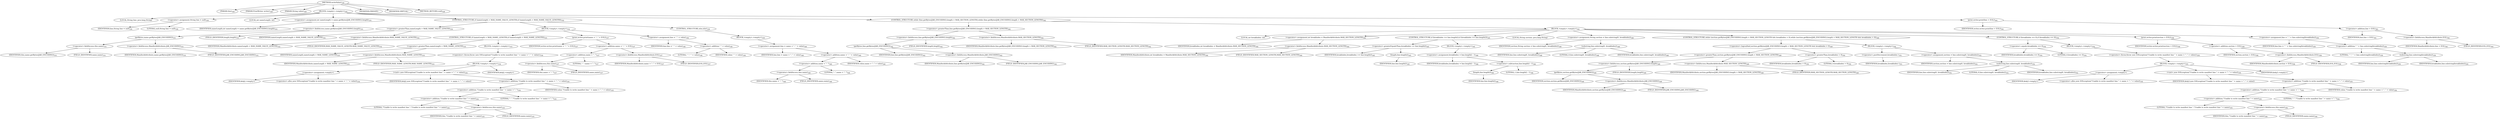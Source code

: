 digraph "writeValue" {  
"634" [label = <(METHOD,writeValue)<SUB>328</SUB>> ]
"635" [label = <(PARAM,this)<SUB>328</SUB>> ]
"636" [label = <(PARAM,PrintWriter writer)<SUB>328</SUB>> ]
"637" [label = <(PARAM,String value)<SUB>328</SUB>> ]
"638" [label = <(BLOCK,&lt;empty&gt;,&lt;empty&gt;)<SUB>329</SUB>> ]
"639" [label = <(LOCAL,String line: java.lang.String)> ]
"640" [label = <(&lt;operator&gt;.assignment,String line = null)<SUB>330</SUB>> ]
"641" [label = <(IDENTIFIER,line,String line = null)<SUB>330</SUB>> ]
"642" [label = <(LITERAL,null,String line = null)<SUB>330</SUB>> ]
"643" [label = <(LOCAL,int nameLength: int)> ]
"644" [label = <(&lt;operator&gt;.assignment,int nameLength = name.getBytes(JAR_ENCODING).length)<SUB>331</SUB>> ]
"645" [label = <(IDENTIFIER,nameLength,int nameLength = name.getBytes(JAR_ENCODING).length)<SUB>331</SUB>> ]
"646" [label = <(&lt;operator&gt;.fieldAccess,name.getBytes(JAR_ENCODING).length)<SUB>331</SUB>> ]
"647" [label = <(getBytes,name.getBytes(JAR_ENCODING))<SUB>331</SUB>> ]
"648" [label = <(&lt;operator&gt;.fieldAccess,this.name)<SUB>331</SUB>> ]
"649" [label = <(IDENTIFIER,this,name.getBytes(JAR_ENCODING))<SUB>331</SUB>> ]
"650" [label = <(FIELD_IDENTIFIER,name,name)<SUB>331</SUB>> ]
"651" [label = <(&lt;operator&gt;.fieldAccess,Manifest$Attribute.JAR_ENCODING)<SUB>331</SUB>> ]
"652" [label = <(IDENTIFIER,Manifest$Attribute,name.getBytes(JAR_ENCODING))<SUB>331</SUB>> ]
"653" [label = <(FIELD_IDENTIFIER,JAR_ENCODING,JAR_ENCODING)<SUB>331</SUB>> ]
"654" [label = <(FIELD_IDENTIFIER,length,length)<SUB>331</SUB>> ]
"655" [label = <(CONTROL_STRUCTURE,if (nameLength &gt; MAX_NAME_VALUE_LENGTH),if (nameLength &gt; MAX_NAME_VALUE_LENGTH))<SUB>332</SUB>> ]
"656" [label = <(&lt;operator&gt;.greaterThan,nameLength &gt; MAX_NAME_VALUE_LENGTH)<SUB>332</SUB>> ]
"657" [label = <(IDENTIFIER,nameLength,nameLength &gt; MAX_NAME_VALUE_LENGTH)<SUB>332</SUB>> ]
"658" [label = <(&lt;operator&gt;.fieldAccess,Manifest$Attribute.MAX_NAME_VALUE_LENGTH)<SUB>332</SUB>> ]
"659" [label = <(IDENTIFIER,Manifest$Attribute,nameLength &gt; MAX_NAME_VALUE_LENGTH)<SUB>332</SUB>> ]
"660" [label = <(FIELD_IDENTIFIER,MAX_NAME_VALUE_LENGTH,MAX_NAME_VALUE_LENGTH)<SUB>332</SUB>> ]
"661" [label = <(BLOCK,&lt;empty&gt;,&lt;empty&gt;)<SUB>332</SUB>> ]
"662" [label = <(CONTROL_STRUCTURE,if (nameLength &gt; MAX_NAME_LENGTH),if (nameLength &gt; MAX_NAME_LENGTH))<SUB>333</SUB>> ]
"663" [label = <(&lt;operator&gt;.greaterThan,nameLength &gt; MAX_NAME_LENGTH)<SUB>333</SUB>> ]
"664" [label = <(IDENTIFIER,nameLength,nameLength &gt; MAX_NAME_LENGTH)<SUB>333</SUB>> ]
"665" [label = <(&lt;operator&gt;.fieldAccess,Manifest$Attribute.MAX_NAME_LENGTH)<SUB>333</SUB>> ]
"666" [label = <(IDENTIFIER,Manifest$Attribute,nameLength &gt; MAX_NAME_LENGTH)<SUB>333</SUB>> ]
"667" [label = <(FIELD_IDENTIFIER,MAX_NAME_LENGTH,MAX_NAME_LENGTH)<SUB>333</SUB>> ]
"668" [label = <(BLOCK,&lt;empty&gt;,&lt;empty&gt;)<SUB>333</SUB>> ]
"669" [label = <(&lt;operator&gt;.throw,throw new IOException(&quot;Unable to write manifest line &quot; + name + &quot;: &quot; + value);)<SUB>334</SUB>> ]
"670" [label = <(BLOCK,&lt;empty&gt;,&lt;empty&gt;)<SUB>334</SUB>> ]
"671" [label = <(&lt;operator&gt;.assignment,&lt;empty&gt;)> ]
"672" [label = <(IDENTIFIER,$obj2,&lt;empty&gt;)> ]
"673" [label = <(&lt;operator&gt;.alloc,new IOException(&quot;Unable to write manifest line &quot; + name + &quot;: &quot; + value))<SUB>334</SUB>> ]
"674" [label = <(&lt;init&gt;,new IOException(&quot;Unable to write manifest line &quot; + name + &quot;: &quot; + value))<SUB>334</SUB>> ]
"675" [label = <(IDENTIFIER,$obj2,new IOException(&quot;Unable to write manifest line &quot; + name + &quot;: &quot; + value))> ]
"676" [label = <(&lt;operator&gt;.addition,&quot;Unable to write manifest line &quot; + name + &quot;: &quot; + value)<SUB>334</SUB>> ]
"677" [label = <(&lt;operator&gt;.addition,&quot;Unable to write manifest line &quot; + name + &quot;: &quot;)<SUB>334</SUB>> ]
"678" [label = <(&lt;operator&gt;.addition,&quot;Unable to write manifest line &quot; + name)<SUB>334</SUB>> ]
"679" [label = <(LITERAL,&quot;Unable to write manifest line &quot;,&quot;Unable to write manifest line &quot; + name)<SUB>334</SUB>> ]
"680" [label = <(&lt;operator&gt;.fieldAccess,this.name)<SUB>335</SUB>> ]
"681" [label = <(IDENTIFIER,this,&quot;Unable to write manifest line &quot; + name)<SUB>335</SUB>> ]
"682" [label = <(FIELD_IDENTIFIER,name,name)<SUB>335</SUB>> ]
"683" [label = <(LITERAL,&quot;: &quot;,&quot;Unable to write manifest line &quot; + name + &quot;: &quot;)<SUB>335</SUB>> ]
"684" [label = <(IDENTIFIER,value,&quot;Unable to write manifest line &quot; + name + &quot;: &quot; + value)<SUB>335</SUB>> ]
"685" [label = <(IDENTIFIER,$obj2,&lt;empty&gt;)> ]
"686" [label = <(print,writer.print(name + &quot;: &quot; + EOL))<SUB>337</SUB>> ]
"687" [label = <(IDENTIFIER,writer,writer.print(name + &quot;: &quot; + EOL))<SUB>337</SUB>> ]
"688" [label = <(&lt;operator&gt;.addition,name + &quot;: &quot; + EOL)<SUB>337</SUB>> ]
"689" [label = <(&lt;operator&gt;.addition,name + &quot;: &quot;)<SUB>337</SUB>> ]
"690" [label = <(&lt;operator&gt;.fieldAccess,this.name)<SUB>337</SUB>> ]
"691" [label = <(IDENTIFIER,this,name + &quot;: &quot;)<SUB>337</SUB>> ]
"692" [label = <(FIELD_IDENTIFIER,name,name)<SUB>337</SUB>> ]
"693" [label = <(LITERAL,&quot;: &quot;,name + &quot;: &quot;)<SUB>337</SUB>> ]
"694" [label = <(&lt;operator&gt;.fieldAccess,Manifest$Attribute.EOL)<SUB>337</SUB>> ]
"695" [label = <(IDENTIFIER,Manifest$Attribute,name + &quot;: &quot; + EOL)<SUB>337</SUB>> ]
"696" [label = <(FIELD_IDENTIFIER,EOL,EOL)<SUB>337</SUB>> ]
"697" [label = <(&lt;operator&gt;.assignment,line = &quot; &quot; + value)<SUB>338</SUB>> ]
"698" [label = <(IDENTIFIER,line,line = &quot; &quot; + value)<SUB>338</SUB>> ]
"699" [label = <(&lt;operator&gt;.addition,&quot; &quot; + value)<SUB>338</SUB>> ]
"700" [label = <(LITERAL,&quot; &quot;,&quot; &quot; + value)<SUB>338</SUB>> ]
"701" [label = <(IDENTIFIER,value,&quot; &quot; + value)<SUB>338</SUB>> ]
"702" [label = <(CONTROL_STRUCTURE,else,else)<SUB>339</SUB>> ]
"703" [label = <(BLOCK,&lt;empty&gt;,&lt;empty&gt;)<SUB>339</SUB>> ]
"704" [label = <(&lt;operator&gt;.assignment,line = name + &quot;: &quot; + value)<SUB>340</SUB>> ]
"705" [label = <(IDENTIFIER,line,line = name + &quot;: &quot; + value)<SUB>340</SUB>> ]
"706" [label = <(&lt;operator&gt;.addition,name + &quot;: &quot; + value)<SUB>340</SUB>> ]
"707" [label = <(&lt;operator&gt;.addition,name + &quot;: &quot;)<SUB>340</SUB>> ]
"708" [label = <(&lt;operator&gt;.fieldAccess,this.name)<SUB>340</SUB>> ]
"709" [label = <(IDENTIFIER,this,name + &quot;: &quot;)<SUB>340</SUB>> ]
"710" [label = <(FIELD_IDENTIFIER,name,name)<SUB>340</SUB>> ]
"711" [label = <(LITERAL,&quot;: &quot;,name + &quot;: &quot;)<SUB>340</SUB>> ]
"712" [label = <(IDENTIFIER,value,name + &quot;: &quot; + value)<SUB>340</SUB>> ]
"713" [label = <(CONTROL_STRUCTURE,while (line.getBytes(JAR_ENCODING).length &gt; MAX_SECTION_LENGTH),while (line.getBytes(JAR_ENCODING).length &gt; MAX_SECTION_LENGTH))<SUB>342</SUB>> ]
"714" [label = <(&lt;operator&gt;.greaterThan,line.getBytes(JAR_ENCODING).length &gt; MAX_SECTION_LENGTH)<SUB>342</SUB>> ]
"715" [label = <(&lt;operator&gt;.fieldAccess,line.getBytes(JAR_ENCODING).length)<SUB>342</SUB>> ]
"716" [label = <(getBytes,line.getBytes(JAR_ENCODING))<SUB>342</SUB>> ]
"717" [label = <(IDENTIFIER,line,line.getBytes(JAR_ENCODING))<SUB>342</SUB>> ]
"718" [label = <(&lt;operator&gt;.fieldAccess,Manifest$Attribute.JAR_ENCODING)<SUB>342</SUB>> ]
"719" [label = <(IDENTIFIER,Manifest$Attribute,line.getBytes(JAR_ENCODING))<SUB>342</SUB>> ]
"720" [label = <(FIELD_IDENTIFIER,JAR_ENCODING,JAR_ENCODING)<SUB>342</SUB>> ]
"721" [label = <(FIELD_IDENTIFIER,length,length)<SUB>342</SUB>> ]
"722" [label = <(&lt;operator&gt;.fieldAccess,Manifest$Attribute.MAX_SECTION_LENGTH)<SUB>342</SUB>> ]
"723" [label = <(IDENTIFIER,Manifest$Attribute,line.getBytes(JAR_ENCODING).length &gt; MAX_SECTION_LENGTH)<SUB>342</SUB>> ]
"724" [label = <(FIELD_IDENTIFIER,MAX_SECTION_LENGTH,MAX_SECTION_LENGTH)<SUB>342</SUB>> ]
"725" [label = <(BLOCK,&lt;empty&gt;,&lt;empty&gt;)<SUB>342</SUB>> ]
"726" [label = <(LOCAL,int breakIndex: int)> ]
"727" [label = <(&lt;operator&gt;.assignment,int breakIndex = Manifest$Attribute.MAX_SECTION_LENGTH)<SUB>344</SUB>> ]
"728" [label = <(IDENTIFIER,breakIndex,int breakIndex = Manifest$Attribute.MAX_SECTION_LENGTH)<SUB>344</SUB>> ]
"729" [label = <(&lt;operator&gt;.fieldAccess,Manifest$Attribute.MAX_SECTION_LENGTH)<SUB>344</SUB>> ]
"730" [label = <(IDENTIFIER,Manifest$Attribute,int breakIndex = Manifest$Attribute.MAX_SECTION_LENGTH)<SUB>344</SUB>> ]
"731" [label = <(FIELD_IDENTIFIER,MAX_SECTION_LENGTH,MAX_SECTION_LENGTH)<SUB>344</SUB>> ]
"732" [label = <(CONTROL_STRUCTURE,if (breakIndex &gt;= line.length()),if (breakIndex &gt;= line.length()))<SUB>345</SUB>> ]
"733" [label = <(&lt;operator&gt;.greaterEqualsThan,breakIndex &gt;= line.length())<SUB>345</SUB>> ]
"734" [label = <(IDENTIFIER,breakIndex,breakIndex &gt;= line.length())<SUB>345</SUB>> ]
"735" [label = <(length,line.length())<SUB>345</SUB>> ]
"736" [label = <(IDENTIFIER,line,line.length())<SUB>345</SUB>> ]
"737" [label = <(BLOCK,&lt;empty&gt;,&lt;empty&gt;)<SUB>345</SUB>> ]
"738" [label = <(&lt;operator&gt;.assignment,breakIndex = line.length() - 1)<SUB>346</SUB>> ]
"739" [label = <(IDENTIFIER,breakIndex,breakIndex = line.length() - 1)<SUB>346</SUB>> ]
"740" [label = <(&lt;operator&gt;.subtraction,line.length() - 1)<SUB>346</SUB>> ]
"741" [label = <(length,line.length())<SUB>346</SUB>> ]
"742" [label = <(IDENTIFIER,line,line.length())<SUB>346</SUB>> ]
"743" [label = <(LITERAL,1,line.length() - 1)<SUB>346</SUB>> ]
"744" [label = <(LOCAL,String section: java.lang.String)> ]
"745" [label = <(&lt;operator&gt;.assignment,String section = line.substring(0, breakIndex))<SUB>348</SUB>> ]
"746" [label = <(IDENTIFIER,section,String section = line.substring(0, breakIndex))<SUB>348</SUB>> ]
"747" [label = <(substring,line.substring(0, breakIndex))<SUB>348</SUB>> ]
"748" [label = <(IDENTIFIER,line,line.substring(0, breakIndex))<SUB>348</SUB>> ]
"749" [label = <(LITERAL,0,line.substring(0, breakIndex))<SUB>348</SUB>> ]
"750" [label = <(IDENTIFIER,breakIndex,line.substring(0, breakIndex))<SUB>348</SUB>> ]
"751" [label = <(CONTROL_STRUCTURE,while (section.getBytes(JAR_ENCODING).length &gt; MAX_SECTION_LENGTH &amp;&amp; breakIndex &gt; 0),while (section.getBytes(JAR_ENCODING).length &gt; MAX_SECTION_LENGTH &amp;&amp; breakIndex &gt; 0))<SUB>349</SUB>> ]
"752" [label = <(&lt;operator&gt;.logicalAnd,section.getBytes(JAR_ENCODING).length &gt; MAX_SECTION_LENGTH &amp;&amp; breakIndex &gt; 0)<SUB>349</SUB>> ]
"753" [label = <(&lt;operator&gt;.greaterThan,section.getBytes(JAR_ENCODING).length &gt; MAX_SECTION_LENGTH)<SUB>349</SUB>> ]
"754" [label = <(&lt;operator&gt;.fieldAccess,section.getBytes(JAR_ENCODING).length)<SUB>349</SUB>> ]
"755" [label = <(getBytes,section.getBytes(JAR_ENCODING))<SUB>349</SUB>> ]
"756" [label = <(IDENTIFIER,section,section.getBytes(JAR_ENCODING))<SUB>349</SUB>> ]
"757" [label = <(&lt;operator&gt;.fieldAccess,Manifest$Attribute.JAR_ENCODING)<SUB>349</SUB>> ]
"758" [label = <(IDENTIFIER,Manifest$Attribute,section.getBytes(JAR_ENCODING))<SUB>349</SUB>> ]
"759" [label = <(FIELD_IDENTIFIER,JAR_ENCODING,JAR_ENCODING)<SUB>349</SUB>> ]
"760" [label = <(FIELD_IDENTIFIER,length,length)<SUB>349</SUB>> ]
"761" [label = <(&lt;operator&gt;.fieldAccess,Manifest$Attribute.MAX_SECTION_LENGTH)<SUB>349</SUB>> ]
"762" [label = <(IDENTIFIER,Manifest$Attribute,section.getBytes(JAR_ENCODING).length &gt; MAX_SECTION_LENGTH)<SUB>349</SUB>> ]
"763" [label = <(FIELD_IDENTIFIER,MAX_SECTION_LENGTH,MAX_SECTION_LENGTH)<SUB>349</SUB>> ]
"764" [label = <(&lt;operator&gt;.greaterThan,breakIndex &gt; 0)<SUB>350</SUB>> ]
"765" [label = <(IDENTIFIER,breakIndex,breakIndex &gt; 0)<SUB>350</SUB>> ]
"766" [label = <(LITERAL,0,breakIndex &gt; 0)<SUB>350</SUB>> ]
"767" [label = <(BLOCK,&lt;empty&gt;,&lt;empty&gt;)<SUB>350</SUB>> ]
"768" [label = <(&lt;operator&gt;.postDecrement,breakIndex--)<SUB>351</SUB>> ]
"769" [label = <(IDENTIFIER,breakIndex,breakIndex--)<SUB>351</SUB>> ]
"770" [label = <(&lt;operator&gt;.assignment,section = line.substring(0, breakIndex))<SUB>352</SUB>> ]
"771" [label = <(IDENTIFIER,section,section = line.substring(0, breakIndex))<SUB>352</SUB>> ]
"772" [label = <(substring,line.substring(0, breakIndex))<SUB>352</SUB>> ]
"773" [label = <(IDENTIFIER,line,line.substring(0, breakIndex))<SUB>352</SUB>> ]
"774" [label = <(LITERAL,0,line.substring(0, breakIndex))<SUB>352</SUB>> ]
"775" [label = <(IDENTIFIER,breakIndex,line.substring(0, breakIndex))<SUB>352</SUB>> ]
"776" [label = <(CONTROL_STRUCTURE,if (breakIndex == 0),if (breakIndex == 0))<SUB>354</SUB>> ]
"777" [label = <(&lt;operator&gt;.equals,breakIndex == 0)<SUB>354</SUB>> ]
"778" [label = <(IDENTIFIER,breakIndex,breakIndex == 0)<SUB>354</SUB>> ]
"779" [label = <(LITERAL,0,breakIndex == 0)<SUB>354</SUB>> ]
"780" [label = <(BLOCK,&lt;empty&gt;,&lt;empty&gt;)<SUB>354</SUB>> ]
"781" [label = <(&lt;operator&gt;.throw,throw new IOException(&quot;Unable to write manifest line &quot; + name + &quot;: &quot; + value);)<SUB>355</SUB>> ]
"782" [label = <(BLOCK,&lt;empty&gt;,&lt;empty&gt;)<SUB>355</SUB>> ]
"783" [label = <(&lt;operator&gt;.assignment,&lt;empty&gt;)> ]
"784" [label = <(IDENTIFIER,$obj3,&lt;empty&gt;)> ]
"785" [label = <(&lt;operator&gt;.alloc,new IOException(&quot;Unable to write manifest line &quot; + name + &quot;: &quot; + value))<SUB>355</SUB>> ]
"786" [label = <(&lt;init&gt;,new IOException(&quot;Unable to write manifest line &quot; + name + &quot;: &quot; + value))<SUB>355</SUB>> ]
"787" [label = <(IDENTIFIER,$obj3,new IOException(&quot;Unable to write manifest line &quot; + name + &quot;: &quot; + value))> ]
"788" [label = <(&lt;operator&gt;.addition,&quot;Unable to write manifest line &quot; + name + &quot;: &quot; + value)<SUB>355</SUB>> ]
"789" [label = <(&lt;operator&gt;.addition,&quot;Unable to write manifest line &quot; + name + &quot;: &quot;)<SUB>355</SUB>> ]
"790" [label = <(&lt;operator&gt;.addition,&quot;Unable to write manifest line &quot; + name)<SUB>355</SUB>> ]
"791" [label = <(LITERAL,&quot;Unable to write manifest line &quot;,&quot;Unable to write manifest line &quot; + name)<SUB>355</SUB>> ]
"792" [label = <(&lt;operator&gt;.fieldAccess,this.name)<SUB>356</SUB>> ]
"793" [label = <(IDENTIFIER,this,&quot;Unable to write manifest line &quot; + name)<SUB>356</SUB>> ]
"794" [label = <(FIELD_IDENTIFIER,name,name)<SUB>356</SUB>> ]
"795" [label = <(LITERAL,&quot;: &quot;,&quot;Unable to write manifest line &quot; + name + &quot;: &quot;)<SUB>356</SUB>> ]
"796" [label = <(IDENTIFIER,value,&quot;Unable to write manifest line &quot; + name + &quot;: &quot; + value)<SUB>356</SUB>> ]
"797" [label = <(IDENTIFIER,$obj3,&lt;empty&gt;)> ]
"798" [label = <(print,writer.print(section + EOL))<SUB>358</SUB>> ]
"799" [label = <(IDENTIFIER,writer,writer.print(section + EOL))<SUB>358</SUB>> ]
"800" [label = <(&lt;operator&gt;.addition,section + EOL)<SUB>358</SUB>> ]
"801" [label = <(IDENTIFIER,section,section + EOL)<SUB>358</SUB>> ]
"802" [label = <(&lt;operator&gt;.fieldAccess,Manifest$Attribute.EOL)<SUB>358</SUB>> ]
"803" [label = <(IDENTIFIER,Manifest$Attribute,section + EOL)<SUB>358</SUB>> ]
"804" [label = <(FIELD_IDENTIFIER,EOL,EOL)<SUB>358</SUB>> ]
"805" [label = <(&lt;operator&gt;.assignment,line = &quot; &quot; + line.substring(breakIndex))<SUB>359</SUB>> ]
"806" [label = <(IDENTIFIER,line,line = &quot; &quot; + line.substring(breakIndex))<SUB>359</SUB>> ]
"807" [label = <(&lt;operator&gt;.addition,&quot; &quot; + line.substring(breakIndex))<SUB>359</SUB>> ]
"808" [label = <(LITERAL,&quot; &quot;,&quot; &quot; + line.substring(breakIndex))<SUB>359</SUB>> ]
"809" [label = <(substring,line.substring(breakIndex))<SUB>359</SUB>> ]
"810" [label = <(IDENTIFIER,line,line.substring(breakIndex))<SUB>359</SUB>> ]
"811" [label = <(IDENTIFIER,breakIndex,line.substring(breakIndex))<SUB>359</SUB>> ]
"812" [label = <(print,writer.print(line + EOL))<SUB>361</SUB>> ]
"813" [label = <(IDENTIFIER,writer,writer.print(line + EOL))<SUB>361</SUB>> ]
"814" [label = <(&lt;operator&gt;.addition,line + EOL)<SUB>361</SUB>> ]
"815" [label = <(IDENTIFIER,line,line + EOL)<SUB>361</SUB>> ]
"816" [label = <(&lt;operator&gt;.fieldAccess,Manifest$Attribute.EOL)<SUB>361</SUB>> ]
"817" [label = <(IDENTIFIER,Manifest$Attribute,line + EOL)<SUB>361</SUB>> ]
"818" [label = <(FIELD_IDENTIFIER,EOL,EOL)<SUB>361</SUB>> ]
"819" [label = <(MODIFIER,PRIVATE)> ]
"820" [label = <(MODIFIER,VIRTUAL)> ]
"821" [label = <(METHOD_RETURN,void)<SUB>328</SUB>> ]
  "634" -> "635" 
  "634" -> "636" 
  "634" -> "637" 
  "634" -> "638" 
  "634" -> "819" 
  "634" -> "820" 
  "634" -> "821" 
  "638" -> "639" 
  "638" -> "640" 
  "638" -> "643" 
  "638" -> "644" 
  "638" -> "655" 
  "638" -> "713" 
  "638" -> "812" 
  "640" -> "641" 
  "640" -> "642" 
  "644" -> "645" 
  "644" -> "646" 
  "646" -> "647" 
  "646" -> "654" 
  "647" -> "648" 
  "647" -> "651" 
  "648" -> "649" 
  "648" -> "650" 
  "651" -> "652" 
  "651" -> "653" 
  "655" -> "656" 
  "655" -> "661" 
  "655" -> "702" 
  "656" -> "657" 
  "656" -> "658" 
  "658" -> "659" 
  "658" -> "660" 
  "661" -> "662" 
  "661" -> "686" 
  "661" -> "697" 
  "662" -> "663" 
  "662" -> "668" 
  "663" -> "664" 
  "663" -> "665" 
  "665" -> "666" 
  "665" -> "667" 
  "668" -> "669" 
  "669" -> "670" 
  "670" -> "671" 
  "670" -> "674" 
  "670" -> "685" 
  "671" -> "672" 
  "671" -> "673" 
  "674" -> "675" 
  "674" -> "676" 
  "676" -> "677" 
  "676" -> "684" 
  "677" -> "678" 
  "677" -> "683" 
  "678" -> "679" 
  "678" -> "680" 
  "680" -> "681" 
  "680" -> "682" 
  "686" -> "687" 
  "686" -> "688" 
  "688" -> "689" 
  "688" -> "694" 
  "689" -> "690" 
  "689" -> "693" 
  "690" -> "691" 
  "690" -> "692" 
  "694" -> "695" 
  "694" -> "696" 
  "697" -> "698" 
  "697" -> "699" 
  "699" -> "700" 
  "699" -> "701" 
  "702" -> "703" 
  "703" -> "704" 
  "704" -> "705" 
  "704" -> "706" 
  "706" -> "707" 
  "706" -> "712" 
  "707" -> "708" 
  "707" -> "711" 
  "708" -> "709" 
  "708" -> "710" 
  "713" -> "714" 
  "713" -> "725" 
  "714" -> "715" 
  "714" -> "722" 
  "715" -> "716" 
  "715" -> "721" 
  "716" -> "717" 
  "716" -> "718" 
  "718" -> "719" 
  "718" -> "720" 
  "722" -> "723" 
  "722" -> "724" 
  "725" -> "726" 
  "725" -> "727" 
  "725" -> "732" 
  "725" -> "744" 
  "725" -> "745" 
  "725" -> "751" 
  "725" -> "776" 
  "725" -> "798" 
  "725" -> "805" 
  "727" -> "728" 
  "727" -> "729" 
  "729" -> "730" 
  "729" -> "731" 
  "732" -> "733" 
  "732" -> "737" 
  "733" -> "734" 
  "733" -> "735" 
  "735" -> "736" 
  "737" -> "738" 
  "738" -> "739" 
  "738" -> "740" 
  "740" -> "741" 
  "740" -> "743" 
  "741" -> "742" 
  "745" -> "746" 
  "745" -> "747" 
  "747" -> "748" 
  "747" -> "749" 
  "747" -> "750" 
  "751" -> "752" 
  "751" -> "767" 
  "752" -> "753" 
  "752" -> "764" 
  "753" -> "754" 
  "753" -> "761" 
  "754" -> "755" 
  "754" -> "760" 
  "755" -> "756" 
  "755" -> "757" 
  "757" -> "758" 
  "757" -> "759" 
  "761" -> "762" 
  "761" -> "763" 
  "764" -> "765" 
  "764" -> "766" 
  "767" -> "768" 
  "767" -> "770" 
  "768" -> "769" 
  "770" -> "771" 
  "770" -> "772" 
  "772" -> "773" 
  "772" -> "774" 
  "772" -> "775" 
  "776" -> "777" 
  "776" -> "780" 
  "777" -> "778" 
  "777" -> "779" 
  "780" -> "781" 
  "781" -> "782" 
  "782" -> "783" 
  "782" -> "786" 
  "782" -> "797" 
  "783" -> "784" 
  "783" -> "785" 
  "786" -> "787" 
  "786" -> "788" 
  "788" -> "789" 
  "788" -> "796" 
  "789" -> "790" 
  "789" -> "795" 
  "790" -> "791" 
  "790" -> "792" 
  "792" -> "793" 
  "792" -> "794" 
  "798" -> "799" 
  "798" -> "800" 
  "800" -> "801" 
  "800" -> "802" 
  "802" -> "803" 
  "802" -> "804" 
  "805" -> "806" 
  "805" -> "807" 
  "807" -> "808" 
  "807" -> "809" 
  "809" -> "810" 
  "809" -> "811" 
  "812" -> "813" 
  "812" -> "814" 
  "814" -> "815" 
  "814" -> "816" 
  "816" -> "817" 
  "816" -> "818" 
}
